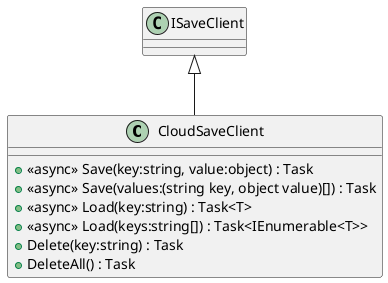 @startuml
class CloudSaveClient {
    + <<async>> Save(key:string, value:object) : Task
    + <<async>> Save(values:(string key, object value)[]) : Task
    + <<async>> Load(key:string) : Task<T>
    + <<async>> Load(keys:string[]) : Task<IEnumerable<T>>
    + Delete(key:string) : Task
    + DeleteAll() : Task
}
ISaveClient <|-- CloudSaveClient
@enduml
